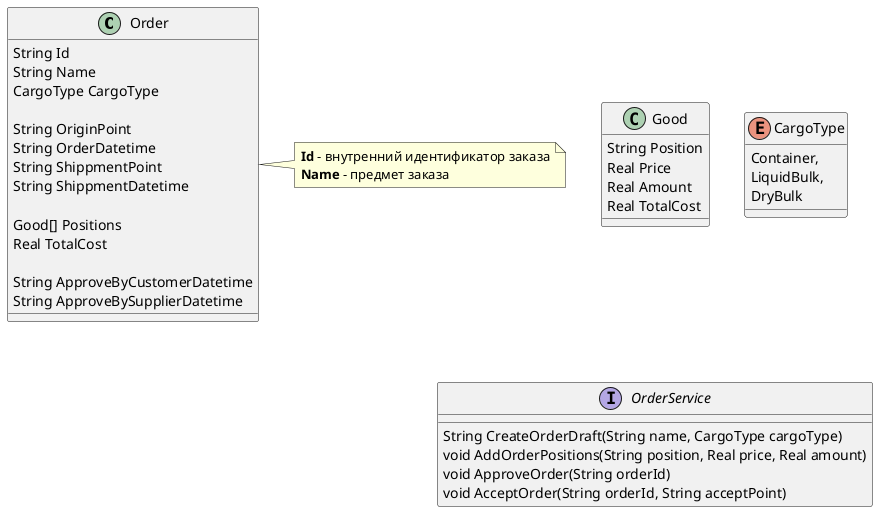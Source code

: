 @startuml
  class Order {
    String Id
    String Name
    CargoType CargoType

    String OriginPoint
    String OrderDatetime
    String ShippmentPoint
    String ShippmentDatetime
    
    Good[] Positions 
    Real TotalCost

    String ApproveByCustomerDatetime
    String ApproveBySupplierDatetime
  }
  note right of Order
    **Id** - внутренний идентификатор заказа
    **Name** - предмет заказа
  end note

  class Good {
    String Position
    Real Price
    Real Amount
    Real TotalCost
  }

  enum CargoType {
    Container,
    LiquidBulk,
    DryBulk
  }



  interface OrderService {
    String CreateOrderDraft(String name, CargoType cargoType)
    void AddOrderPositions(String position, Real price, Real amount)
    void ApproveOrder(String orderId)
    void AcceptOrder(String orderId, String acceptPoint)
  }

@enduml
